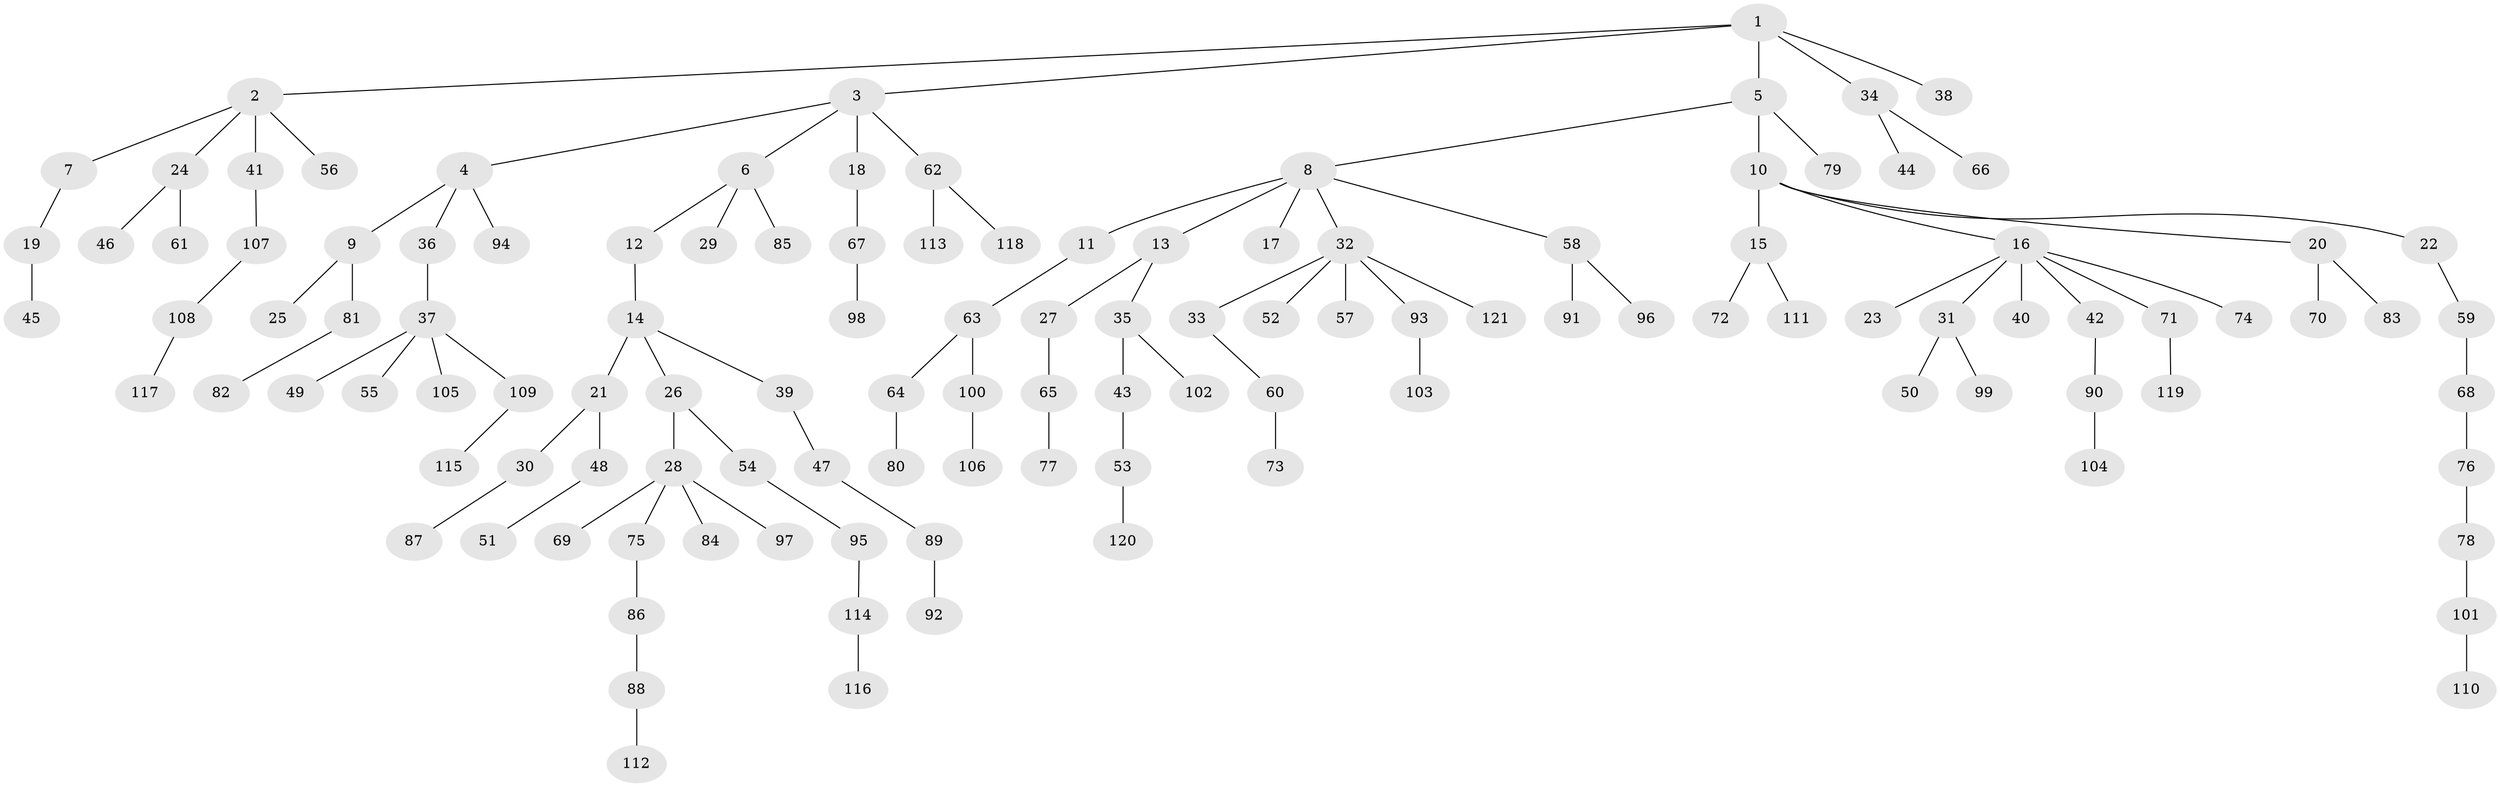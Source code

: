 // coarse degree distribution, {8: 0.012195121951219513, 7: 0.024390243902439025, 3: 0.07317073170731707, 2: 0.3048780487804878, 5: 0.024390243902439025, 4: 0.024390243902439025, 6: 0.024390243902439025, 1: 0.5121951219512195}
// Generated by graph-tools (version 1.1) at 2025/42/03/06/25 10:42:04]
// undirected, 121 vertices, 120 edges
graph export_dot {
graph [start="1"]
  node [color=gray90,style=filled];
  1;
  2;
  3;
  4;
  5;
  6;
  7;
  8;
  9;
  10;
  11;
  12;
  13;
  14;
  15;
  16;
  17;
  18;
  19;
  20;
  21;
  22;
  23;
  24;
  25;
  26;
  27;
  28;
  29;
  30;
  31;
  32;
  33;
  34;
  35;
  36;
  37;
  38;
  39;
  40;
  41;
  42;
  43;
  44;
  45;
  46;
  47;
  48;
  49;
  50;
  51;
  52;
  53;
  54;
  55;
  56;
  57;
  58;
  59;
  60;
  61;
  62;
  63;
  64;
  65;
  66;
  67;
  68;
  69;
  70;
  71;
  72;
  73;
  74;
  75;
  76;
  77;
  78;
  79;
  80;
  81;
  82;
  83;
  84;
  85;
  86;
  87;
  88;
  89;
  90;
  91;
  92;
  93;
  94;
  95;
  96;
  97;
  98;
  99;
  100;
  101;
  102;
  103;
  104;
  105;
  106;
  107;
  108;
  109;
  110;
  111;
  112;
  113;
  114;
  115;
  116;
  117;
  118;
  119;
  120;
  121;
  1 -- 2;
  1 -- 3;
  1 -- 5;
  1 -- 34;
  1 -- 38;
  2 -- 7;
  2 -- 24;
  2 -- 41;
  2 -- 56;
  3 -- 4;
  3 -- 6;
  3 -- 18;
  3 -- 62;
  4 -- 9;
  4 -- 36;
  4 -- 94;
  5 -- 8;
  5 -- 10;
  5 -- 79;
  6 -- 12;
  6 -- 29;
  6 -- 85;
  7 -- 19;
  8 -- 11;
  8 -- 13;
  8 -- 17;
  8 -- 32;
  8 -- 58;
  9 -- 25;
  9 -- 81;
  10 -- 15;
  10 -- 16;
  10 -- 20;
  10 -- 22;
  11 -- 63;
  12 -- 14;
  13 -- 27;
  13 -- 35;
  14 -- 21;
  14 -- 26;
  14 -- 39;
  15 -- 72;
  15 -- 111;
  16 -- 23;
  16 -- 31;
  16 -- 40;
  16 -- 42;
  16 -- 71;
  16 -- 74;
  18 -- 67;
  19 -- 45;
  20 -- 70;
  20 -- 83;
  21 -- 30;
  21 -- 48;
  22 -- 59;
  24 -- 46;
  24 -- 61;
  26 -- 28;
  26 -- 54;
  27 -- 65;
  28 -- 69;
  28 -- 75;
  28 -- 84;
  28 -- 97;
  30 -- 87;
  31 -- 50;
  31 -- 99;
  32 -- 33;
  32 -- 52;
  32 -- 57;
  32 -- 93;
  32 -- 121;
  33 -- 60;
  34 -- 44;
  34 -- 66;
  35 -- 43;
  35 -- 102;
  36 -- 37;
  37 -- 49;
  37 -- 55;
  37 -- 105;
  37 -- 109;
  39 -- 47;
  41 -- 107;
  42 -- 90;
  43 -- 53;
  47 -- 89;
  48 -- 51;
  53 -- 120;
  54 -- 95;
  58 -- 91;
  58 -- 96;
  59 -- 68;
  60 -- 73;
  62 -- 113;
  62 -- 118;
  63 -- 64;
  63 -- 100;
  64 -- 80;
  65 -- 77;
  67 -- 98;
  68 -- 76;
  71 -- 119;
  75 -- 86;
  76 -- 78;
  78 -- 101;
  81 -- 82;
  86 -- 88;
  88 -- 112;
  89 -- 92;
  90 -- 104;
  93 -- 103;
  95 -- 114;
  100 -- 106;
  101 -- 110;
  107 -- 108;
  108 -- 117;
  109 -- 115;
  114 -- 116;
}
